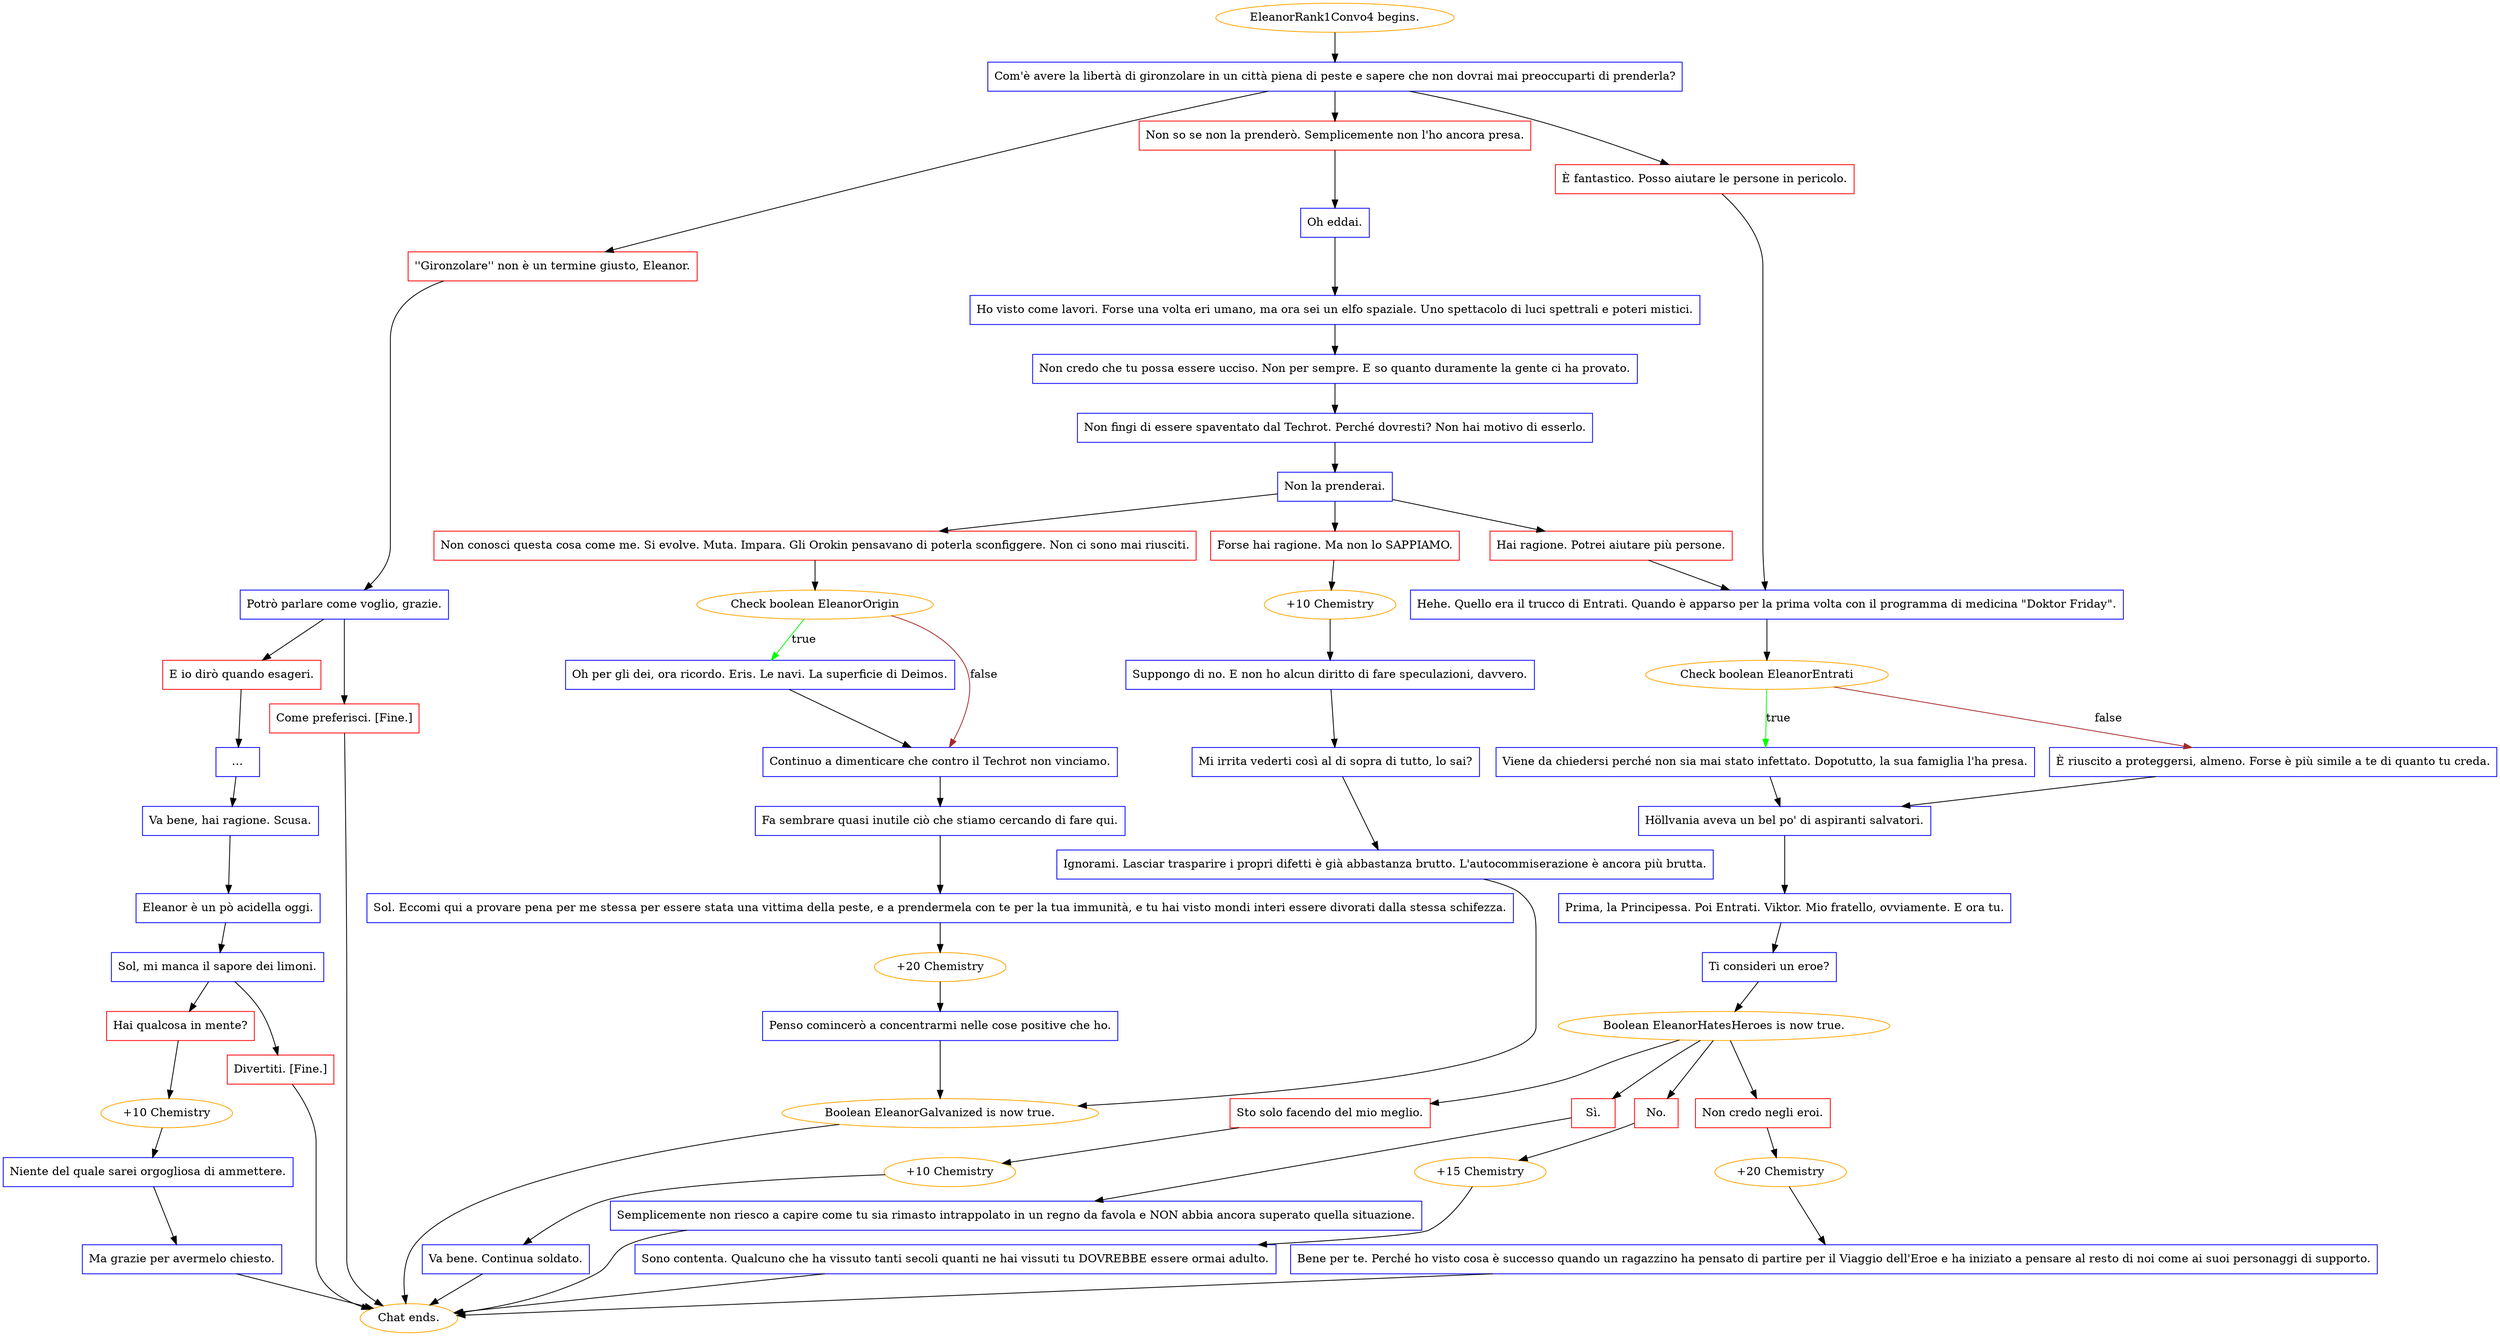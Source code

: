 digraph {
	"EleanorRank1Convo4 begins." [color=orange];
		"EleanorRank1Convo4 begins." -> j3464021944;
	j3464021944 [label="Com'è avere la libertà di gironzolare in un città piena di peste e sapere che non dovrai mai preoccuparti di prenderla?",shape=box,color=blue];
		j3464021944 -> j1406765854;
		j3464021944 -> j3872779797;
		j3464021944 -> j407862802;
	j1406765854 [label="''Gironzolare'' non è un termine giusto, Eleanor.",shape=box,color=red];
		j1406765854 -> j791877577;
	j3872779797 [label="Non so se non la prenderò. Semplicemente non l'ho ancora presa.",shape=box,color=red];
		j3872779797 -> j20918621;
	j407862802 [label="È fantastico. Posso aiutare le persone in pericolo.",shape=box,color=red];
		j407862802 -> j3925493343;
	j791877577 [label="Potrò parlare come voglio, grazie.",shape=box,color=blue];
		j791877577 -> j4024482234;
		j791877577 -> j2338154944;
	j20918621 [label="Oh eddai.",shape=box,color=blue];
		j20918621 -> j1351349786;
	j3925493343 [label="Hehe. Quello era il trucco di Entrati. Quando è apparso per la prima volta con il programma di medicina \"Doktor Friday\".",shape=box,color=blue];
		j3925493343 -> j2349042572;
	j4024482234 [label="E io dirò quando esageri.",shape=box,color=red];
		j4024482234 -> j2022032560;
	j2338154944 [label="Come preferisci. [Fine.]",shape=box,color=red];
		j2338154944 -> "Chat ends.";
	j1351349786 [label="Ho visto come lavori. Forse una volta eri umano, ma ora sei un elfo spaziale. Uno spettacolo di luci spettrali e poteri mistici.",shape=box,color=blue];
		j1351349786 -> j1621374907;
	j2349042572 [label="Check boolean EleanorEntrati",color=orange];
		j2349042572 -> j2960239785 [label=true,color=green];
		j2349042572 -> j3482174509 [label=false,color=brown];
	j2022032560 [label="…",shape=box,color=blue];
		j2022032560 -> j297651843;
	"Chat ends." [color=orange];
	j1621374907 [label="Non credo che tu possa essere ucciso. Non per sempre. E so quanto duramente la gente ci ha provato.",shape=box,color=blue];
		j1621374907 -> j593634864;
	j2960239785 [label="Viene da chiedersi perché non sia mai stato infettato. Dopotutto, la sua famiglia l'ha presa.",shape=box,color=blue];
		j2960239785 -> j4284106419;
	j3482174509 [label="È riuscito a proteggersi, almeno. Forse è più simile a te di quanto tu creda.",shape=box,color=blue];
		j3482174509 -> j4284106419;
	j297651843 [label="Va bene, hai ragione. Scusa.",shape=box,color=blue];
		j297651843 -> j252923360;
	j593634864 [label="Non fingi di essere spaventato dal Techrot. Perché dovresti? Non hai motivo di esserlo.",shape=box,color=blue];
		j593634864 -> j81570068;
	j4284106419 [label="Höllvania aveva un bel po' di aspiranti salvatori.",shape=box,color=blue];
		j4284106419 -> j2930542001;
	j252923360 [label="Eleanor è un pò acidella oggi.",shape=box,color=blue];
		j252923360 -> j936162347;
	j81570068 [label="Non la prenderai.",shape=box,color=blue];
		j81570068 -> j695390370;
		j81570068 -> j2841991827;
		j81570068 -> j228549508;
	j2930542001 [label="Prima, la Principessa. Poi Entrati. Viktor. Mio fratello, ovviamente. E ora tu.",shape=box,color=blue];
		j2930542001 -> j2013363660;
	j936162347 [label="Sol, mi manca il sapore dei limoni.",shape=box,color=blue];
		j936162347 -> j1233656405;
		j936162347 -> j3466836723;
	j695390370 [label="Non conosci questa cosa come me. Si evolve. Muta. Impara. Gli Orokin pensavano di poterla sconfiggere. Non ci sono mai riusciti.",shape=box,color=red];
		j695390370 -> j3429631813;
	j2841991827 [label="Forse hai ragione. Ma non lo SAPPIAMO.",shape=box,color=red];
		j2841991827 -> j1062733374;
	j228549508 [label="Hai ragione. Potrei aiutare più persone.",shape=box,color=red];
		j228549508 -> j3925493343;
	j2013363660 [label="Ti consideri un eroe?",shape=box,color=blue];
		j2013363660 -> j2026495081;
	j1233656405 [label="Hai qualcosa in mente?",shape=box,color=red];
		j1233656405 -> j3107856174;
	j3466836723 [label="Divertiti. [Fine.]",shape=box,color=red];
		j3466836723 -> "Chat ends.";
	j3429631813 [label="Check boolean EleanorOrigin",color=orange];
		j3429631813 -> j2377702076 [label=true,color=green];
		j3429631813 -> j2050328612 [label=false,color=brown];
	j1062733374 [label="+10 Chemistry",color=orange];
		j1062733374 -> j3074299905;
	j2026495081 [label="Boolean EleanorHatesHeroes is now true.",color=orange];
		j2026495081 -> j194414835;
		j2026495081 -> j3918317821;
		j2026495081 -> j3778263640;
		j2026495081 -> j2031737243;
	j3107856174 [label="+10 Chemistry",color=orange];
		j3107856174 -> j3796671386;
	j2377702076 [label="Oh per gli dei, ora ricordo. Eris. Le navi. La superficie di Deimos.",shape=box,color=blue];
		j2377702076 -> j2050328612;
	j2050328612 [label="Continuo a dimenticare che contro il Techrot non vinciamo.",shape=box,color=blue];
		j2050328612 -> j1275097361;
	j3074299905 [label="Suppongo di no. E non ho alcun diritto di fare speculazioni, davvero.",shape=box,color=blue];
		j3074299905 -> j4216162245;
	j194414835 [label="Sto solo facendo del mio meglio.",shape=box,color=red];
		j194414835 -> j2920835654;
	j3918317821 [label="Sì.",shape=box,color=red];
		j3918317821 -> j1992319526;
	j3778263640 [label="No.",shape=box,color=red];
		j3778263640 -> j3202074875;
	j2031737243 [label="Non credo negli eroi.",shape=box,color=red];
		j2031737243 -> j3090530746;
	j3796671386 [label="Niente del quale sarei orgogliosa di ammettere.",shape=box,color=blue];
		j3796671386 -> j756510157;
	j1275097361 [label="Fa sembrare quasi inutile ciò che stiamo cercando di fare qui.",shape=box,color=blue];
		j1275097361 -> j587712505;
	j4216162245 [label="Mi irrita vederti così al di sopra di tutto, lo sai?",shape=box,color=blue];
		j4216162245 -> j2659007583;
	j2920835654 [label="+10 Chemistry",color=orange];
		j2920835654 -> j4199308620;
	j1992319526 [label="Semplicemente non riesco a capire come tu sia rimasto intrappolato in un regno da favola e NON abbia ancora superato quella situazione.",shape=box,color=blue];
		j1992319526 -> "Chat ends.";
	j3202074875 [label="+15 Chemistry",color=orange];
		j3202074875 -> j458693415;
	j3090530746 [label="+20 Chemistry",color=orange];
		j3090530746 -> j1499644672;
	j756510157 [label="Ma grazie per avermelo chiesto.",shape=box,color=blue];
		j756510157 -> "Chat ends.";
	j587712505 [label="Sol. Eccomi qui a provare pena per me stessa per essere stata una vittima della peste, e a prendermela con te per la tua immunità, e tu hai visto mondi interi essere divorati dalla stessa schifezza.",shape=box,color=blue];
		j587712505 -> j243952792;
	j2659007583 [label="Ignorami. Lasciar trasparire i propri difetti è già abbastanza brutto. L'autocommiserazione è ancora più brutta.",shape=box,color=blue];
		j2659007583 -> j1182634152;
	j4199308620 [label="Va bene. Continua soldato.",shape=box,color=blue];
		j4199308620 -> "Chat ends.";
	j458693415 [label="Sono contenta. Qualcuno che ha vissuto tanti secoli quanti ne hai vissuti tu DOVREBBE essere ormai adulto.",shape=box,color=blue];
		j458693415 -> "Chat ends.";
	j1499644672 [label="Bene per te. Perché ho visto cosa è successo quando un ragazzino ha pensato di partire per il Viaggio dell'Eroe e ha iniziato a pensare al resto di noi come ai suoi personaggi di supporto.",shape=box,color=blue];
		j1499644672 -> "Chat ends.";
	j243952792 [label="+20 Chemistry",color=orange];
		j243952792 -> j2356183650;
	j1182634152 [label="Boolean EleanorGalvanized is now true.",color=orange];
		j1182634152 -> "Chat ends.";
	j2356183650 [label="Penso comincerò a concentrarmi nelle cose positive che ho.",shape=box,color=blue];
		j2356183650 -> j1182634152;
}
